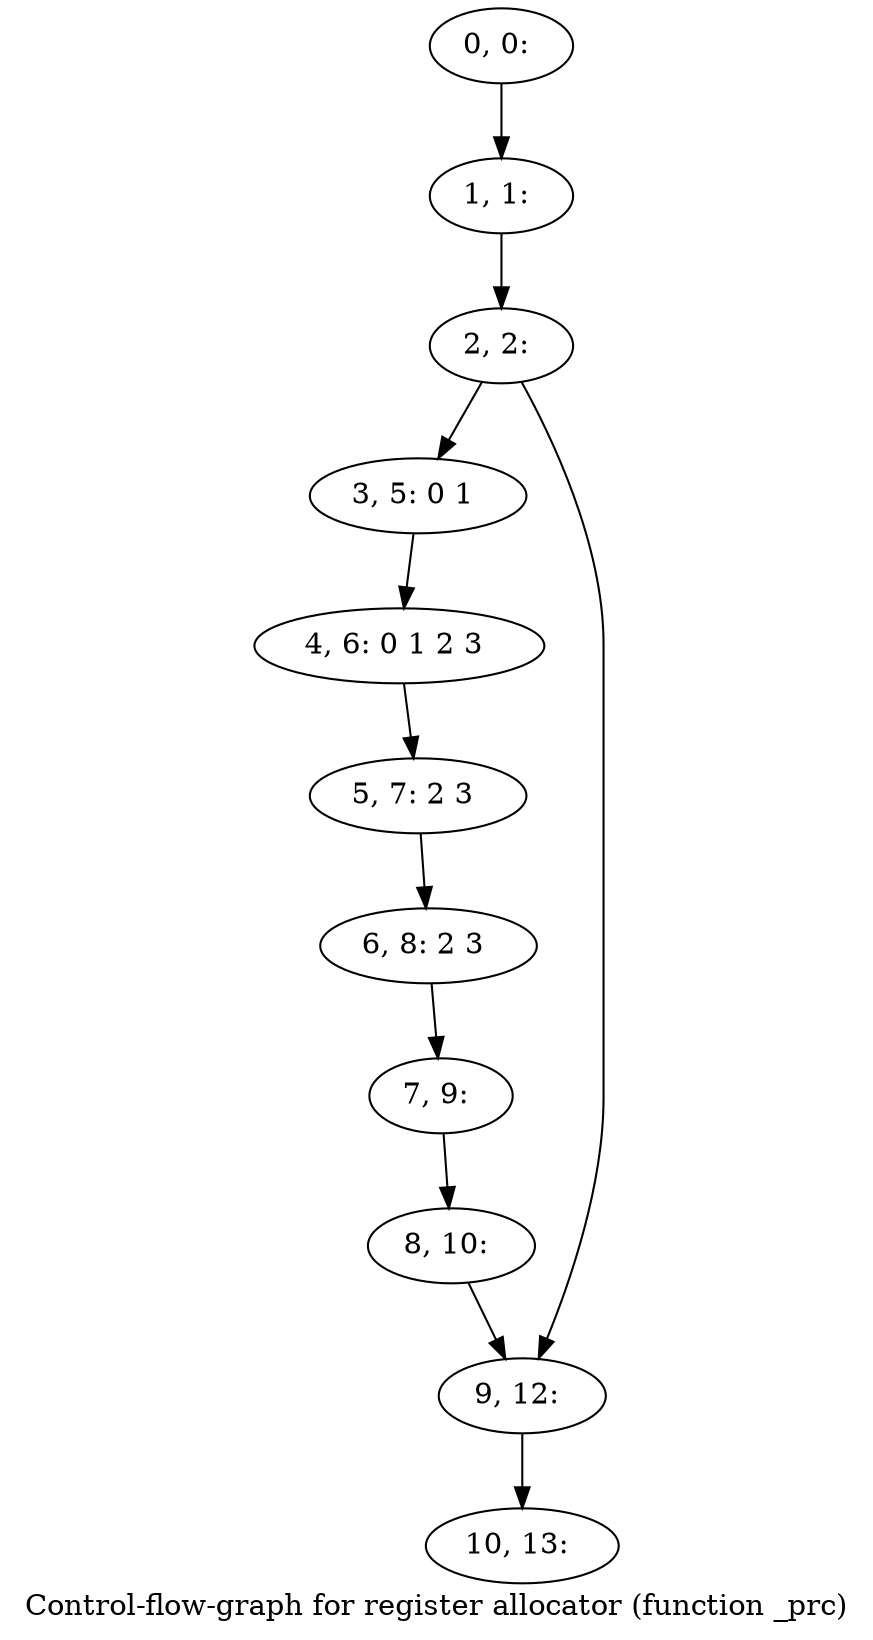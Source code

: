 digraph G {
graph [label="Control-flow-graph for register allocator (function _prc)"]
0[label="0, 0: "];
1[label="1, 1: "];
2[label="2, 2: "];
3[label="3, 5: 0 1 "];
4[label="4, 6: 0 1 2 3 "];
5[label="5, 7: 2 3 "];
6[label="6, 8: 2 3 "];
7[label="7, 9: "];
8[label="8, 10: "];
9[label="9, 12: "];
10[label="10, 13: "];
0->1 ;
1->2 ;
2->3 ;
2->9 ;
3->4 ;
4->5 ;
5->6 ;
6->7 ;
7->8 ;
8->9 ;
9->10 ;
}
